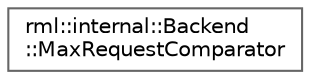 digraph "类继承关系图"
{
 // LATEX_PDF_SIZE
  bgcolor="transparent";
  edge [fontname=Helvetica,fontsize=10,labelfontname=Helvetica,labelfontsize=10];
  node [fontname=Helvetica,fontsize=10,shape=box,height=0.2,width=0.4];
  rankdir="LR";
  Node0 [id="Node000000",label="rml::internal::Backend\l::MaxRequestComparator",height=0.2,width=0.4,color="grey40", fillcolor="white", style="filled",URL="$classrml_1_1internal_1_1_backend_1_1_max_request_comparator.html",tooltip=" "];
}
